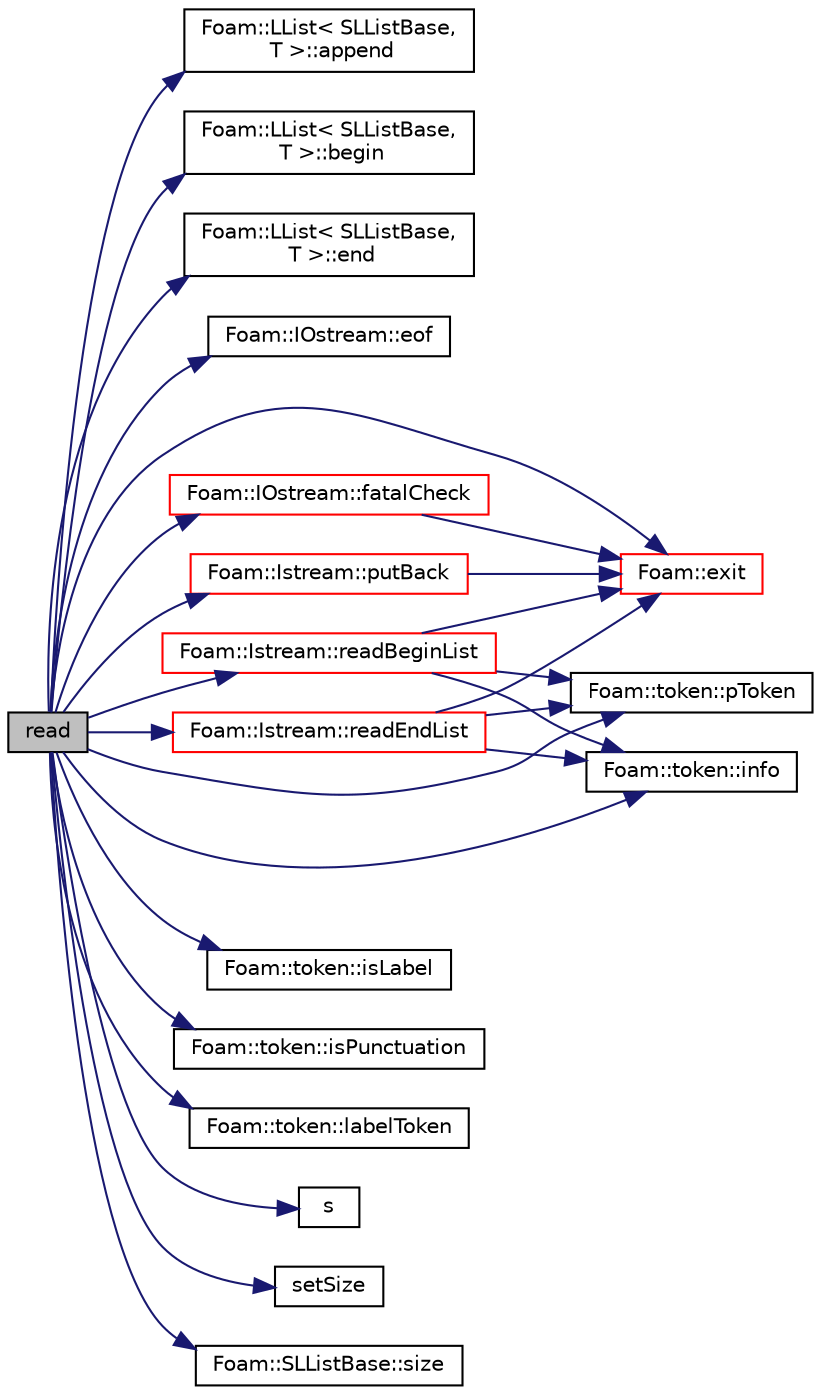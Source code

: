 digraph "read"
{
  bgcolor="transparent";
  edge [fontname="Helvetica",fontsize="10",labelfontname="Helvetica",labelfontsize="10"];
  node [fontname="Helvetica",fontsize="10",shape=record];
  rankdir="LR";
  Node1 [label="read",height=0.2,width=0.4,color="black", fillcolor="grey75", style="filled", fontcolor="black"];
  Node1 -> Node2 [color="midnightblue",fontsize="10",style="solid",fontname="Helvetica"];
  Node2 [label="Foam::LList\< SLListBase,\l T \>::append",height=0.2,width=0.4,color="black",URL="$a01397.html#aa0809a881c9618cbaafc6a4451614dd6",tooltip="Add at tail of list. "];
  Node1 -> Node3 [color="midnightblue",fontsize="10",style="solid",fontname="Helvetica"];
  Node3 [label="Foam::LList\< SLListBase,\l T \>::begin",height=0.2,width=0.4,color="black",URL="$a01397.html#ad69bd11391be1a1dba5c8202259664f8"];
  Node1 -> Node4 [color="midnightblue",fontsize="10",style="solid",fontname="Helvetica"];
  Node4 [label="Foam::LList\< SLListBase,\l T \>::end",height=0.2,width=0.4,color="black",URL="$a01397.html#a8c02327283a4fc936eae31f08ff9ff02"];
  Node1 -> Node5 [color="midnightblue",fontsize="10",style="solid",fontname="Helvetica"];
  Node5 [label="Foam::IOstream::eof",height=0.2,width=0.4,color="black",URL="$a01203.html#ac4bcdb9a2c4adf5c3d247a711a7142cc",tooltip="Return true if end of input seen. "];
  Node1 -> Node6 [color="midnightblue",fontsize="10",style="solid",fontname="Helvetica"];
  Node6 [label="Foam::exit",height=0.2,width=0.4,color="red",URL="$a10979.html#a06ca7250d8e89caf05243ec094843642"];
  Node1 -> Node7 [color="midnightblue",fontsize="10",style="solid",fontname="Helvetica"];
  Node7 [label="Foam::IOstream::fatalCheck",height=0.2,width=0.4,color="red",URL="$a01203.html#a5db784ce6d8cb9b7ba80a59c7eeec604",tooltip="Check IOstream status for given operation. "];
  Node7 -> Node6 [color="midnightblue",fontsize="10",style="solid",fontname="Helvetica"];
  Node1 -> Node8 [color="midnightblue",fontsize="10",style="solid",fontname="Helvetica"];
  Node8 [label="Foam::token::info",height=0.2,width=0.4,color="black",URL="$a02696.html#a149cd2aba34f4fae37e055aae625c957",tooltip="Return info proxy. "];
  Node1 -> Node9 [color="midnightblue",fontsize="10",style="solid",fontname="Helvetica"];
  Node9 [label="Foam::token::isLabel",height=0.2,width=0.4,color="black",URL="$a02696.html#a24480ae8ea1111696cea4599dbf13a1c"];
  Node1 -> Node10 [color="midnightblue",fontsize="10",style="solid",fontname="Helvetica"];
  Node10 [label="Foam::token::isPunctuation",height=0.2,width=0.4,color="black",URL="$a02696.html#ad47cbb4da35a9c20d7ac8e070da68438"];
  Node1 -> Node11 [color="midnightblue",fontsize="10",style="solid",fontname="Helvetica"];
  Node11 [label="Foam::token::labelToken",height=0.2,width=0.4,color="black",URL="$a02696.html#a07ee6e599c547964668a4d59051dd02f"];
  Node1 -> Node12 [color="midnightblue",fontsize="10",style="solid",fontname="Helvetica"];
  Node12 [label="Foam::token::pToken",height=0.2,width=0.4,color="black",URL="$a02696.html#a0f0803ca4021b80842e6c6464048165d"];
  Node1 -> Node13 [color="midnightblue",fontsize="10",style="solid",fontname="Helvetica"];
  Node13 [label="Foam::Istream::putBack",height=0.2,width=0.4,color="red",URL="$a01217.html#af22e503b062298eef54e360dfc06d0b4",tooltip="Put back token. "];
  Node13 -> Node6 [color="midnightblue",fontsize="10",style="solid",fontname="Helvetica"];
  Node1 -> Node14 [color="midnightblue",fontsize="10",style="solid",fontname="Helvetica"];
  Node14 [label="Foam::Istream::readBeginList",height=0.2,width=0.4,color="red",URL="$a01217.html#adb9b1a5ac1aacc94b9998439303acfa7"];
  Node14 -> Node6 [color="midnightblue",fontsize="10",style="solid",fontname="Helvetica"];
  Node14 -> Node8 [color="midnightblue",fontsize="10",style="solid",fontname="Helvetica"];
  Node14 -> Node12 [color="midnightblue",fontsize="10",style="solid",fontname="Helvetica"];
  Node1 -> Node15 [color="midnightblue",fontsize="10",style="solid",fontname="Helvetica"];
  Node15 [label="Foam::Istream::readEndList",height=0.2,width=0.4,color="red",URL="$a01217.html#a3fbb1d26a1c975ed5be8df0056c863dd"];
  Node15 -> Node6 [color="midnightblue",fontsize="10",style="solid",fontname="Helvetica"];
  Node15 -> Node8 [color="midnightblue",fontsize="10",style="solid",fontname="Helvetica"];
  Node15 -> Node12 [color="midnightblue",fontsize="10",style="solid",fontname="Helvetica"];
  Node1 -> Node16 [color="midnightblue",fontsize="10",style="solid",fontname="Helvetica"];
  Node16 [label="s",height=0.2,width=0.4,color="black",URL="$a04405.html#a6d6b99210a64ad23792eb7a3b0411c42"];
  Node1 -> Node17 [color="midnightblue",fontsize="10",style="solid",fontname="Helvetica"];
  Node17 [label="setSize",height=0.2,width=0.4,color="black",URL="$a04050.html#a6f8d72476baf295a054f72dfbc9c61c3"];
  Node1 -> Node18 [color="midnightblue",fontsize="10",style="solid",fontname="Helvetica"];
  Node18 [label="Foam::SLListBase::size",height=0.2,width=0.4,color="black",URL="$a02406.html#a723361dc2020160f5492e8fe2d09fa44",tooltip="Return number of elements in list. "];
}
